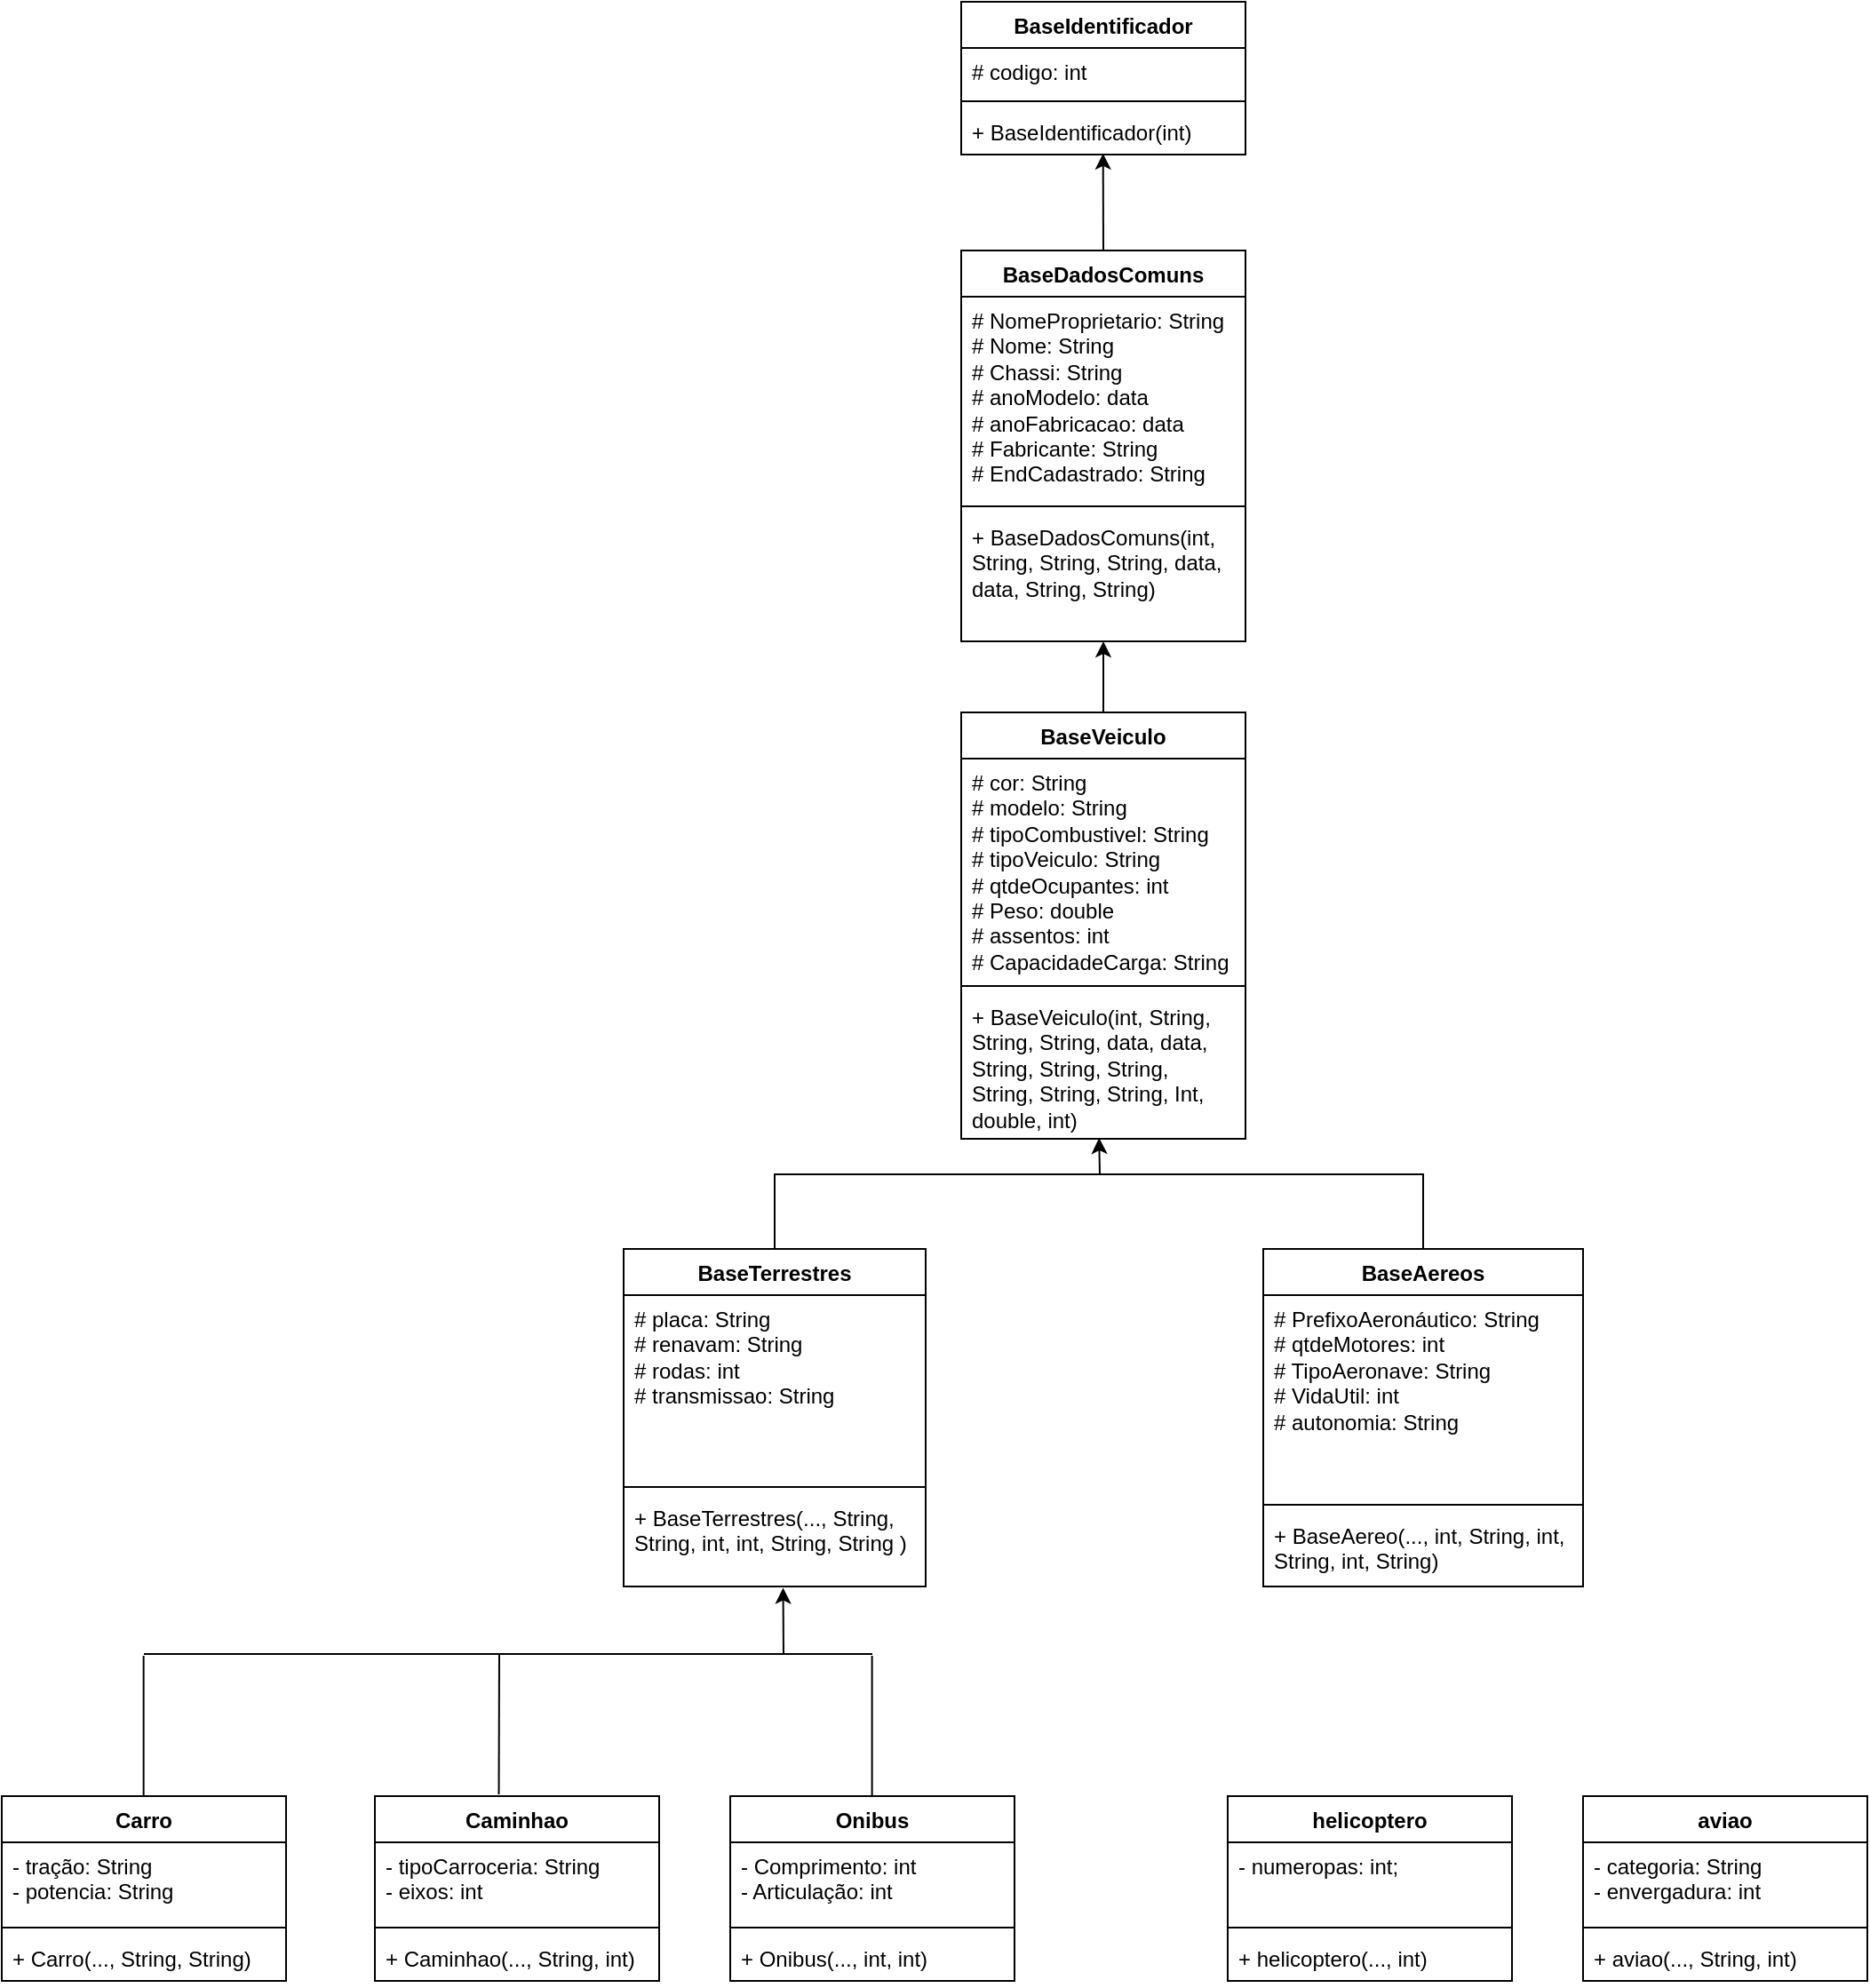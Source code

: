 <mxfile version="21.7.5" type="github">
  <diagram name="Page-1" id="x7H5mLvUpqz36bAAJ84V">
    <mxGraphModel dx="1840" dy="999" grid="1" gridSize="10" guides="1" tooltips="1" connect="1" arrows="1" fold="1" page="1" pageScale="1" pageWidth="2336" pageHeight="1654" math="0" shadow="0">
      <root>
        <mxCell id="0" />
        <mxCell id="1" parent="0" />
        <mxCell id="SJ39gdrPP2WZdGxASzWF-5" value="BaseIdentificador" style="swimlane;fontStyle=1;align=center;verticalAlign=top;childLayout=stackLayout;horizontal=1;startSize=26;horizontalStack=0;resizeParent=1;resizeParentMax=0;resizeLast=0;collapsible=1;marginBottom=0;whiteSpace=wrap;html=1;" vertex="1" parent="1">
          <mxGeometry x="580" y="30" width="160" height="86" as="geometry" />
        </mxCell>
        <mxCell id="SJ39gdrPP2WZdGxASzWF-6" value="# codigo: int" style="text;strokeColor=none;fillColor=none;align=left;verticalAlign=top;spacingLeft=4;spacingRight=4;overflow=hidden;rotatable=0;points=[[0,0.5],[1,0.5]];portConstraint=eastwest;whiteSpace=wrap;html=1;" vertex="1" parent="SJ39gdrPP2WZdGxASzWF-5">
          <mxGeometry y="26" width="160" height="26" as="geometry" />
        </mxCell>
        <mxCell id="SJ39gdrPP2WZdGxASzWF-7" value="" style="line;strokeWidth=1;fillColor=none;align=left;verticalAlign=middle;spacingTop=-1;spacingLeft=3;spacingRight=3;rotatable=0;labelPosition=right;points=[];portConstraint=eastwest;strokeColor=inherit;" vertex="1" parent="SJ39gdrPP2WZdGxASzWF-5">
          <mxGeometry y="52" width="160" height="8" as="geometry" />
        </mxCell>
        <mxCell id="SJ39gdrPP2WZdGxASzWF-8" value="+ BaseIdentificador(int)" style="text;strokeColor=none;fillColor=none;align=left;verticalAlign=top;spacingLeft=4;spacingRight=4;overflow=hidden;rotatable=0;points=[[0,0.5],[1,0.5]];portConstraint=eastwest;whiteSpace=wrap;html=1;" vertex="1" parent="SJ39gdrPP2WZdGxASzWF-5">
          <mxGeometry y="60" width="160" height="26" as="geometry" />
        </mxCell>
        <mxCell id="SJ39gdrPP2WZdGxASzWF-9" value="BaseVeiculo" style="swimlane;fontStyle=1;align=center;verticalAlign=top;childLayout=stackLayout;horizontal=1;startSize=26;horizontalStack=0;resizeParent=1;resizeParentMax=0;resizeLast=0;collapsible=1;marginBottom=0;whiteSpace=wrap;html=1;" vertex="1" parent="1">
          <mxGeometry x="580" y="430" width="160" height="240" as="geometry" />
        </mxCell>
        <mxCell id="SJ39gdrPP2WZdGxASzWF-10" value="# cor: String&lt;br&gt;# modelo: String&lt;br&gt;# tipoCombustivel: String&lt;br&gt;# tipoVeiculo: String&lt;br&gt;# qtdeOcupantes: int&lt;br&gt;# Peso: double&lt;br&gt;# assentos: int&amp;nbsp;&lt;br&gt;# CapacidadeCarga: String&amp;nbsp;" style="text;strokeColor=none;fillColor=none;align=left;verticalAlign=top;spacingLeft=4;spacingRight=4;overflow=hidden;rotatable=0;points=[[0,0.5],[1,0.5]];portConstraint=eastwest;whiteSpace=wrap;html=1;" vertex="1" parent="SJ39gdrPP2WZdGxASzWF-9">
          <mxGeometry y="26" width="160" height="124" as="geometry" />
        </mxCell>
        <mxCell id="SJ39gdrPP2WZdGxASzWF-11" value="" style="line;strokeWidth=1;fillColor=none;align=left;verticalAlign=middle;spacingTop=-1;spacingLeft=3;spacingRight=3;rotatable=0;labelPosition=right;points=[];portConstraint=eastwest;strokeColor=inherit;" vertex="1" parent="SJ39gdrPP2WZdGxASzWF-9">
          <mxGeometry y="150" width="160" height="8" as="geometry" />
        </mxCell>
        <mxCell id="SJ39gdrPP2WZdGxASzWF-12" value="+ BaseVeiculo(int, String, String, String, data, data, String, String, String,&lt;br&gt;String, String, String, Int, double, int)" style="text;strokeColor=none;fillColor=none;align=left;verticalAlign=top;spacingLeft=4;spacingRight=4;overflow=hidden;rotatable=0;points=[[0,0.5],[1,0.5]];portConstraint=eastwest;whiteSpace=wrap;html=1;" vertex="1" parent="SJ39gdrPP2WZdGxASzWF-9">
          <mxGeometry y="158" width="160" height="82" as="geometry" />
        </mxCell>
        <mxCell id="SJ39gdrPP2WZdGxASzWF-13" value="" style="endArrow=classic;html=1;rounded=0;entryX=0.499;entryY=0.978;entryDx=0;entryDy=0;entryPerimeter=0;exitX=0.5;exitY=0;exitDx=0;exitDy=0;" edge="1" parent="1" source="SJ39gdrPP2WZdGxASzWF-18" target="SJ39gdrPP2WZdGxASzWF-8">
          <mxGeometry width="50" height="50" relative="1" as="geometry">
            <mxPoint x="640" y="260" as="sourcePoint" />
            <mxPoint x="690" y="210" as="targetPoint" />
          </mxGeometry>
        </mxCell>
        <mxCell id="SJ39gdrPP2WZdGxASzWF-18" value="BaseDadosComuns" style="swimlane;fontStyle=1;align=center;verticalAlign=top;childLayout=stackLayout;horizontal=1;startSize=26;horizontalStack=0;resizeParent=1;resizeParentMax=0;resizeLast=0;collapsible=1;marginBottom=0;whiteSpace=wrap;html=1;" vertex="1" parent="1">
          <mxGeometry x="580" y="170" width="160" height="220" as="geometry" />
        </mxCell>
        <mxCell id="SJ39gdrPP2WZdGxASzWF-19" value="# NomeProprietario: String&lt;br&gt;# Nome: String&amp;nbsp;&lt;br&gt;# Chassi: String&lt;br&gt;# anoModelo: data&lt;br&gt;# anoFabricacao: data&lt;br&gt;# Fabricante: String&amp;nbsp;&lt;br&gt;# EndCadastrado: String&lt;br&gt;" style="text;strokeColor=none;fillColor=none;align=left;verticalAlign=top;spacingLeft=4;spacingRight=4;overflow=hidden;rotatable=0;points=[[0,0.5],[1,0.5]];portConstraint=eastwest;whiteSpace=wrap;html=1;" vertex="1" parent="SJ39gdrPP2WZdGxASzWF-18">
          <mxGeometry y="26" width="160" height="114" as="geometry" />
        </mxCell>
        <mxCell id="SJ39gdrPP2WZdGxASzWF-20" value="" style="line;strokeWidth=1;fillColor=none;align=left;verticalAlign=middle;spacingTop=-1;spacingLeft=3;spacingRight=3;rotatable=0;labelPosition=right;points=[];portConstraint=eastwest;strokeColor=inherit;" vertex="1" parent="SJ39gdrPP2WZdGxASzWF-18">
          <mxGeometry y="140" width="160" height="8" as="geometry" />
        </mxCell>
        <mxCell id="SJ39gdrPP2WZdGxASzWF-21" value="+ BaseDadosComuns(int, String, String, String, data, data, String, String)&lt;br&gt;&amp;nbsp;" style="text;strokeColor=none;fillColor=none;align=left;verticalAlign=top;spacingLeft=4;spacingRight=4;overflow=hidden;rotatable=0;points=[[0,0.5],[1,0.5]];portConstraint=eastwest;whiteSpace=wrap;html=1;" vertex="1" parent="SJ39gdrPP2WZdGxASzWF-18">
          <mxGeometry y="148" width="160" height="72" as="geometry" />
        </mxCell>
        <mxCell id="SJ39gdrPP2WZdGxASzWF-26" value="BaseAereos" style="swimlane;fontStyle=1;align=center;verticalAlign=top;childLayout=stackLayout;horizontal=1;startSize=26;horizontalStack=0;resizeParent=1;resizeParentMax=0;resizeLast=0;collapsible=1;marginBottom=0;whiteSpace=wrap;html=1;" vertex="1" parent="1">
          <mxGeometry x="750" y="732" width="180" height="190" as="geometry" />
        </mxCell>
        <mxCell id="SJ39gdrPP2WZdGxASzWF-27" value="# PrefixoAeronáutico: String&lt;br&gt;# qtdeMotores: int&lt;br&gt;# TipoAeronave: String&lt;br&gt;# VidaUtil: int&amp;nbsp;&lt;br&gt;# autonomia: String&lt;br&gt;&amp;nbsp;" style="text;strokeColor=none;fillColor=none;align=left;verticalAlign=top;spacingLeft=4;spacingRight=4;overflow=hidden;rotatable=0;points=[[0,0.5],[1,0.5]];portConstraint=eastwest;whiteSpace=wrap;html=1;" vertex="1" parent="SJ39gdrPP2WZdGxASzWF-26">
          <mxGeometry y="26" width="180" height="114" as="geometry" />
        </mxCell>
        <mxCell id="SJ39gdrPP2WZdGxASzWF-28" value="" style="line;strokeWidth=1;fillColor=none;align=left;verticalAlign=middle;spacingTop=-1;spacingLeft=3;spacingRight=3;rotatable=0;labelPosition=right;points=[];portConstraint=eastwest;strokeColor=inherit;" vertex="1" parent="SJ39gdrPP2WZdGxASzWF-26">
          <mxGeometry y="140" width="180" height="8" as="geometry" />
        </mxCell>
        <mxCell id="SJ39gdrPP2WZdGxASzWF-29" value="+ BaseAereo(..., int, String, int, String, int, String)" style="text;strokeColor=none;fillColor=none;align=left;verticalAlign=top;spacingLeft=4;spacingRight=4;overflow=hidden;rotatable=0;points=[[0,0.5],[1,0.5]];portConstraint=eastwest;whiteSpace=wrap;html=1;" vertex="1" parent="SJ39gdrPP2WZdGxASzWF-26">
          <mxGeometry y="148" width="180" height="42" as="geometry" />
        </mxCell>
        <mxCell id="SJ39gdrPP2WZdGxASzWF-30" value="BaseTerrestres" style="swimlane;fontStyle=1;align=center;verticalAlign=top;childLayout=stackLayout;horizontal=1;startSize=26;horizontalStack=0;resizeParent=1;resizeParentMax=0;resizeLast=0;collapsible=1;marginBottom=0;whiteSpace=wrap;html=1;" vertex="1" parent="1">
          <mxGeometry x="390" y="732" width="170" height="190" as="geometry" />
        </mxCell>
        <mxCell id="SJ39gdrPP2WZdGxASzWF-31" value="# placa: String&lt;br&gt;# renavam: String&lt;br&gt;# rodas: int&amp;nbsp;&lt;br&gt;# transmissao: String" style="text;strokeColor=none;fillColor=none;align=left;verticalAlign=top;spacingLeft=4;spacingRight=4;overflow=hidden;rotatable=0;points=[[0,0.5],[1,0.5]];portConstraint=eastwest;whiteSpace=wrap;html=1;" vertex="1" parent="SJ39gdrPP2WZdGxASzWF-30">
          <mxGeometry y="26" width="170" height="104" as="geometry" />
        </mxCell>
        <mxCell id="SJ39gdrPP2WZdGxASzWF-32" value="" style="line;strokeWidth=1;fillColor=none;align=left;verticalAlign=middle;spacingTop=-1;spacingLeft=3;spacingRight=3;rotatable=0;labelPosition=right;points=[];portConstraint=eastwest;strokeColor=inherit;" vertex="1" parent="SJ39gdrPP2WZdGxASzWF-30">
          <mxGeometry y="130" width="170" height="8" as="geometry" />
        </mxCell>
        <mxCell id="SJ39gdrPP2WZdGxASzWF-33" value="+ BaseTerrestres(..., String, String, int, int, String, String )" style="text;strokeColor=none;fillColor=none;align=left;verticalAlign=top;spacingLeft=4;spacingRight=4;overflow=hidden;rotatable=0;points=[[0,0.5],[1,0.5]];portConstraint=eastwest;whiteSpace=wrap;html=1;" vertex="1" parent="SJ39gdrPP2WZdGxASzWF-30">
          <mxGeometry y="138" width="170" height="52" as="geometry" />
        </mxCell>
        <mxCell id="SJ39gdrPP2WZdGxASzWF-35" value="" style="endArrow=classic;html=1;rounded=0;entryX=0.5;entryY=1;entryDx=0;entryDy=0;entryPerimeter=0;exitX=0.5;exitY=0;exitDx=0;exitDy=0;" edge="1" parent="1" source="SJ39gdrPP2WZdGxASzWF-9" target="SJ39gdrPP2WZdGxASzWF-21">
          <mxGeometry width="50" height="50" relative="1" as="geometry">
            <mxPoint x="460" y="430" as="sourcePoint" />
            <mxPoint x="510" y="380" as="targetPoint" />
          </mxGeometry>
        </mxCell>
        <mxCell id="SJ39gdrPP2WZdGxASzWF-36" value="" style="endArrow=none;html=1;rounded=0;" edge="1" parent="1" source="SJ39gdrPP2WZdGxASzWF-30">
          <mxGeometry width="50" height="50" relative="1" as="geometry">
            <mxPoint x="600" y="700" as="sourcePoint" />
            <mxPoint x="650" y="690" as="targetPoint" />
            <Array as="points">
              <mxPoint x="475" y="690" />
            </Array>
          </mxGeometry>
        </mxCell>
        <mxCell id="SJ39gdrPP2WZdGxASzWF-38" value="" style="endArrow=none;html=1;rounded=0;" edge="1" parent="1">
          <mxGeometry width="50" height="50" relative="1" as="geometry">
            <mxPoint x="840" y="732" as="sourcePoint" />
            <mxPoint x="650" y="690" as="targetPoint" />
            <Array as="points">
              <mxPoint x="840" y="690" />
            </Array>
          </mxGeometry>
        </mxCell>
        <mxCell id="SJ39gdrPP2WZdGxASzWF-39" value="" style="endArrow=classic;html=1;rounded=0;entryX=0.485;entryY=0.994;entryDx=0;entryDy=0;entryPerimeter=0;" edge="1" parent="1" target="SJ39gdrPP2WZdGxASzWF-12">
          <mxGeometry width="50" height="50" relative="1" as="geometry">
            <mxPoint x="658" y="690" as="sourcePoint" />
            <mxPoint x="690" y="700" as="targetPoint" />
          </mxGeometry>
        </mxCell>
        <mxCell id="SJ39gdrPP2WZdGxASzWF-40" value="aviao" style="swimlane;fontStyle=1;align=center;verticalAlign=top;childLayout=stackLayout;horizontal=1;startSize=26;horizontalStack=0;resizeParent=1;resizeParentMax=0;resizeLast=0;collapsible=1;marginBottom=0;whiteSpace=wrap;html=1;" vertex="1" parent="1">
          <mxGeometry x="930" y="1040" width="160" height="104" as="geometry" />
        </mxCell>
        <mxCell id="SJ39gdrPP2WZdGxASzWF-41" value="- categoria: String&lt;br&gt;- envergadura: int" style="text;strokeColor=none;fillColor=none;align=left;verticalAlign=top;spacingLeft=4;spacingRight=4;overflow=hidden;rotatable=0;points=[[0,0.5],[1,0.5]];portConstraint=eastwest;whiteSpace=wrap;html=1;" vertex="1" parent="SJ39gdrPP2WZdGxASzWF-40">
          <mxGeometry y="26" width="160" height="44" as="geometry" />
        </mxCell>
        <mxCell id="SJ39gdrPP2WZdGxASzWF-42" value="" style="line;strokeWidth=1;fillColor=none;align=left;verticalAlign=middle;spacingTop=-1;spacingLeft=3;spacingRight=3;rotatable=0;labelPosition=right;points=[];portConstraint=eastwest;strokeColor=inherit;" vertex="1" parent="SJ39gdrPP2WZdGxASzWF-40">
          <mxGeometry y="70" width="160" height="8" as="geometry" />
        </mxCell>
        <mxCell id="SJ39gdrPP2WZdGxASzWF-43" value="+ aviao(..., String, int)" style="text;strokeColor=none;fillColor=none;align=left;verticalAlign=top;spacingLeft=4;spacingRight=4;overflow=hidden;rotatable=0;points=[[0,0.5],[1,0.5]];portConstraint=eastwest;whiteSpace=wrap;html=1;" vertex="1" parent="SJ39gdrPP2WZdGxASzWF-40">
          <mxGeometry y="78" width="160" height="26" as="geometry" />
        </mxCell>
        <mxCell id="SJ39gdrPP2WZdGxASzWF-44" value="helicoptero&lt;br&gt;" style="swimlane;fontStyle=1;align=center;verticalAlign=top;childLayout=stackLayout;horizontal=1;startSize=26;horizontalStack=0;resizeParent=1;resizeParentMax=0;resizeLast=0;collapsible=1;marginBottom=0;whiteSpace=wrap;html=1;" vertex="1" parent="1">
          <mxGeometry x="730" y="1040" width="160" height="104" as="geometry" />
        </mxCell>
        <mxCell id="SJ39gdrPP2WZdGxASzWF-45" value="- numeropas: int;&lt;br&gt;" style="text;strokeColor=none;fillColor=none;align=left;verticalAlign=top;spacingLeft=4;spacingRight=4;overflow=hidden;rotatable=0;points=[[0,0.5],[1,0.5]];portConstraint=eastwest;whiteSpace=wrap;html=1;" vertex="1" parent="SJ39gdrPP2WZdGxASzWF-44">
          <mxGeometry y="26" width="160" height="44" as="geometry" />
        </mxCell>
        <mxCell id="SJ39gdrPP2WZdGxASzWF-46" value="" style="line;strokeWidth=1;fillColor=none;align=left;verticalAlign=middle;spacingTop=-1;spacingLeft=3;spacingRight=3;rotatable=0;labelPosition=right;points=[];portConstraint=eastwest;strokeColor=inherit;" vertex="1" parent="SJ39gdrPP2WZdGxASzWF-44">
          <mxGeometry y="70" width="160" height="8" as="geometry" />
        </mxCell>
        <mxCell id="SJ39gdrPP2WZdGxASzWF-47" value="+ helicoptero(..., int)" style="text;strokeColor=none;fillColor=none;align=left;verticalAlign=top;spacingLeft=4;spacingRight=4;overflow=hidden;rotatable=0;points=[[0,0.5],[1,0.5]];portConstraint=eastwest;whiteSpace=wrap;html=1;" vertex="1" parent="SJ39gdrPP2WZdGxASzWF-44">
          <mxGeometry y="78" width="160" height="26" as="geometry" />
        </mxCell>
        <mxCell id="SJ39gdrPP2WZdGxASzWF-48" value="Carro&lt;br&gt;" style="swimlane;fontStyle=1;align=center;verticalAlign=top;childLayout=stackLayout;horizontal=1;startSize=26;horizontalStack=0;resizeParent=1;resizeParentMax=0;resizeLast=0;collapsible=1;marginBottom=0;whiteSpace=wrap;html=1;" vertex="1" parent="1">
          <mxGeometry x="40" y="1040" width="160" height="104" as="geometry" />
        </mxCell>
        <mxCell id="SJ39gdrPP2WZdGxASzWF-49" value="- tração: String&lt;br&gt;- potencia: String" style="text;strokeColor=none;fillColor=none;align=left;verticalAlign=top;spacingLeft=4;spacingRight=4;overflow=hidden;rotatable=0;points=[[0,0.5],[1,0.5]];portConstraint=eastwest;whiteSpace=wrap;html=1;" vertex="1" parent="SJ39gdrPP2WZdGxASzWF-48">
          <mxGeometry y="26" width="160" height="44" as="geometry" />
        </mxCell>
        <mxCell id="SJ39gdrPP2WZdGxASzWF-50" value="" style="line;strokeWidth=1;fillColor=none;align=left;verticalAlign=middle;spacingTop=-1;spacingLeft=3;spacingRight=3;rotatable=0;labelPosition=right;points=[];portConstraint=eastwest;strokeColor=inherit;" vertex="1" parent="SJ39gdrPP2WZdGxASzWF-48">
          <mxGeometry y="70" width="160" height="8" as="geometry" />
        </mxCell>
        <mxCell id="SJ39gdrPP2WZdGxASzWF-51" value="+ Carro(..., String, String)" style="text;strokeColor=none;fillColor=none;align=left;verticalAlign=top;spacingLeft=4;spacingRight=4;overflow=hidden;rotatable=0;points=[[0,0.5],[1,0.5]];portConstraint=eastwest;whiteSpace=wrap;html=1;" vertex="1" parent="SJ39gdrPP2WZdGxASzWF-48">
          <mxGeometry y="78" width="160" height="26" as="geometry" />
        </mxCell>
        <mxCell id="SJ39gdrPP2WZdGxASzWF-52" value="Caminhao" style="swimlane;fontStyle=1;align=center;verticalAlign=top;childLayout=stackLayout;horizontal=1;startSize=26;horizontalStack=0;resizeParent=1;resizeParentMax=0;resizeLast=0;collapsible=1;marginBottom=0;whiteSpace=wrap;html=1;" vertex="1" parent="1">
          <mxGeometry x="250" y="1040" width="160" height="104" as="geometry" />
        </mxCell>
        <mxCell id="SJ39gdrPP2WZdGxASzWF-53" value="- tipoCarroceria: String&lt;br&gt;- eixos: int" style="text;strokeColor=none;fillColor=none;align=left;verticalAlign=top;spacingLeft=4;spacingRight=4;overflow=hidden;rotatable=0;points=[[0,0.5],[1,0.5]];portConstraint=eastwest;whiteSpace=wrap;html=1;" vertex="1" parent="SJ39gdrPP2WZdGxASzWF-52">
          <mxGeometry y="26" width="160" height="44" as="geometry" />
        </mxCell>
        <mxCell id="SJ39gdrPP2WZdGxASzWF-54" value="" style="line;strokeWidth=1;fillColor=none;align=left;verticalAlign=middle;spacingTop=-1;spacingLeft=3;spacingRight=3;rotatable=0;labelPosition=right;points=[];portConstraint=eastwest;strokeColor=inherit;" vertex="1" parent="SJ39gdrPP2WZdGxASzWF-52">
          <mxGeometry y="70" width="160" height="8" as="geometry" />
        </mxCell>
        <mxCell id="SJ39gdrPP2WZdGxASzWF-55" value="+ Caminhao(..., String, int)" style="text;strokeColor=none;fillColor=none;align=left;verticalAlign=top;spacingLeft=4;spacingRight=4;overflow=hidden;rotatable=0;points=[[0,0.5],[1,0.5]];portConstraint=eastwest;whiteSpace=wrap;html=1;" vertex="1" parent="SJ39gdrPP2WZdGxASzWF-52">
          <mxGeometry y="78" width="160" height="26" as="geometry" />
        </mxCell>
        <mxCell id="SJ39gdrPP2WZdGxASzWF-56" value="Onibus" style="swimlane;fontStyle=1;align=center;verticalAlign=top;childLayout=stackLayout;horizontal=1;startSize=26;horizontalStack=0;resizeParent=1;resizeParentMax=0;resizeLast=0;collapsible=1;marginBottom=0;whiteSpace=wrap;html=1;" vertex="1" parent="1">
          <mxGeometry x="450" y="1040" width="160" height="104" as="geometry" />
        </mxCell>
        <mxCell id="SJ39gdrPP2WZdGxASzWF-57" value="- Comprimento: int&lt;br&gt;- Articulação: int" style="text;strokeColor=none;fillColor=none;align=left;verticalAlign=top;spacingLeft=4;spacingRight=4;overflow=hidden;rotatable=0;points=[[0,0.5],[1,0.5]];portConstraint=eastwest;whiteSpace=wrap;html=1;" vertex="1" parent="SJ39gdrPP2WZdGxASzWF-56">
          <mxGeometry y="26" width="160" height="44" as="geometry" />
        </mxCell>
        <mxCell id="SJ39gdrPP2WZdGxASzWF-58" value="" style="line;strokeWidth=1;fillColor=none;align=left;verticalAlign=middle;spacingTop=-1;spacingLeft=3;spacingRight=3;rotatable=0;labelPosition=right;points=[];portConstraint=eastwest;strokeColor=inherit;" vertex="1" parent="SJ39gdrPP2WZdGxASzWF-56">
          <mxGeometry y="70" width="160" height="8" as="geometry" />
        </mxCell>
        <mxCell id="SJ39gdrPP2WZdGxASzWF-59" value="+ Onibus(..., int, int)" style="text;strokeColor=none;fillColor=none;align=left;verticalAlign=top;spacingLeft=4;spacingRight=4;overflow=hidden;rotatable=0;points=[[0,0.5],[1,0.5]];portConstraint=eastwest;whiteSpace=wrap;html=1;" vertex="1" parent="SJ39gdrPP2WZdGxASzWF-56">
          <mxGeometry y="78" width="160" height="26" as="geometry" />
        </mxCell>
        <mxCell id="SJ39gdrPP2WZdGxASzWF-60" value="" style="endArrow=none;html=1;rounded=0;" edge="1" parent="1">
          <mxGeometry width="50" height="50" relative="1" as="geometry">
            <mxPoint x="120" y="960" as="sourcePoint" />
            <mxPoint x="530" y="960" as="targetPoint" />
          </mxGeometry>
        </mxCell>
        <mxCell id="SJ39gdrPP2WZdGxASzWF-61" value="" style="endArrow=none;html=1;rounded=0;exitX=0.436;exitY=-0.01;exitDx=0;exitDy=0;exitPerimeter=0;" edge="1" parent="1" source="SJ39gdrPP2WZdGxASzWF-52">
          <mxGeometry width="50" height="50" relative="1" as="geometry">
            <mxPoint x="320" y="1030" as="sourcePoint" />
            <mxPoint x="320" y="960" as="targetPoint" />
          </mxGeometry>
        </mxCell>
        <mxCell id="SJ39gdrPP2WZdGxASzWF-63" value="" style="endArrow=none;html=1;rounded=0;exitX=0.436;exitY=-0.01;exitDx=0;exitDy=0;exitPerimeter=0;" edge="1" parent="1">
          <mxGeometry width="50" height="50" relative="1" as="geometry">
            <mxPoint x="119.81" y="1040" as="sourcePoint" />
            <mxPoint x="119.81" y="961" as="targetPoint" />
          </mxGeometry>
        </mxCell>
        <mxCell id="SJ39gdrPP2WZdGxASzWF-64" value="" style="endArrow=none;html=1;rounded=0;exitX=0.436;exitY=-0.01;exitDx=0;exitDy=0;exitPerimeter=0;" edge="1" parent="1">
          <mxGeometry width="50" height="50" relative="1" as="geometry">
            <mxPoint x="529.81" y="1040" as="sourcePoint" />
            <mxPoint x="529.81" y="961" as="targetPoint" />
          </mxGeometry>
        </mxCell>
        <mxCell id="SJ39gdrPP2WZdGxASzWF-65" value="" style="endArrow=classic;html=1;rounded=0;entryX=0.528;entryY=1.015;entryDx=0;entryDy=0;entryPerimeter=0;" edge="1" parent="1" target="SJ39gdrPP2WZdGxASzWF-33">
          <mxGeometry width="50" height="50" relative="1" as="geometry">
            <mxPoint x="480" y="960" as="sourcePoint" />
            <mxPoint x="560" y="960" as="targetPoint" />
          </mxGeometry>
        </mxCell>
      </root>
    </mxGraphModel>
  </diagram>
</mxfile>
